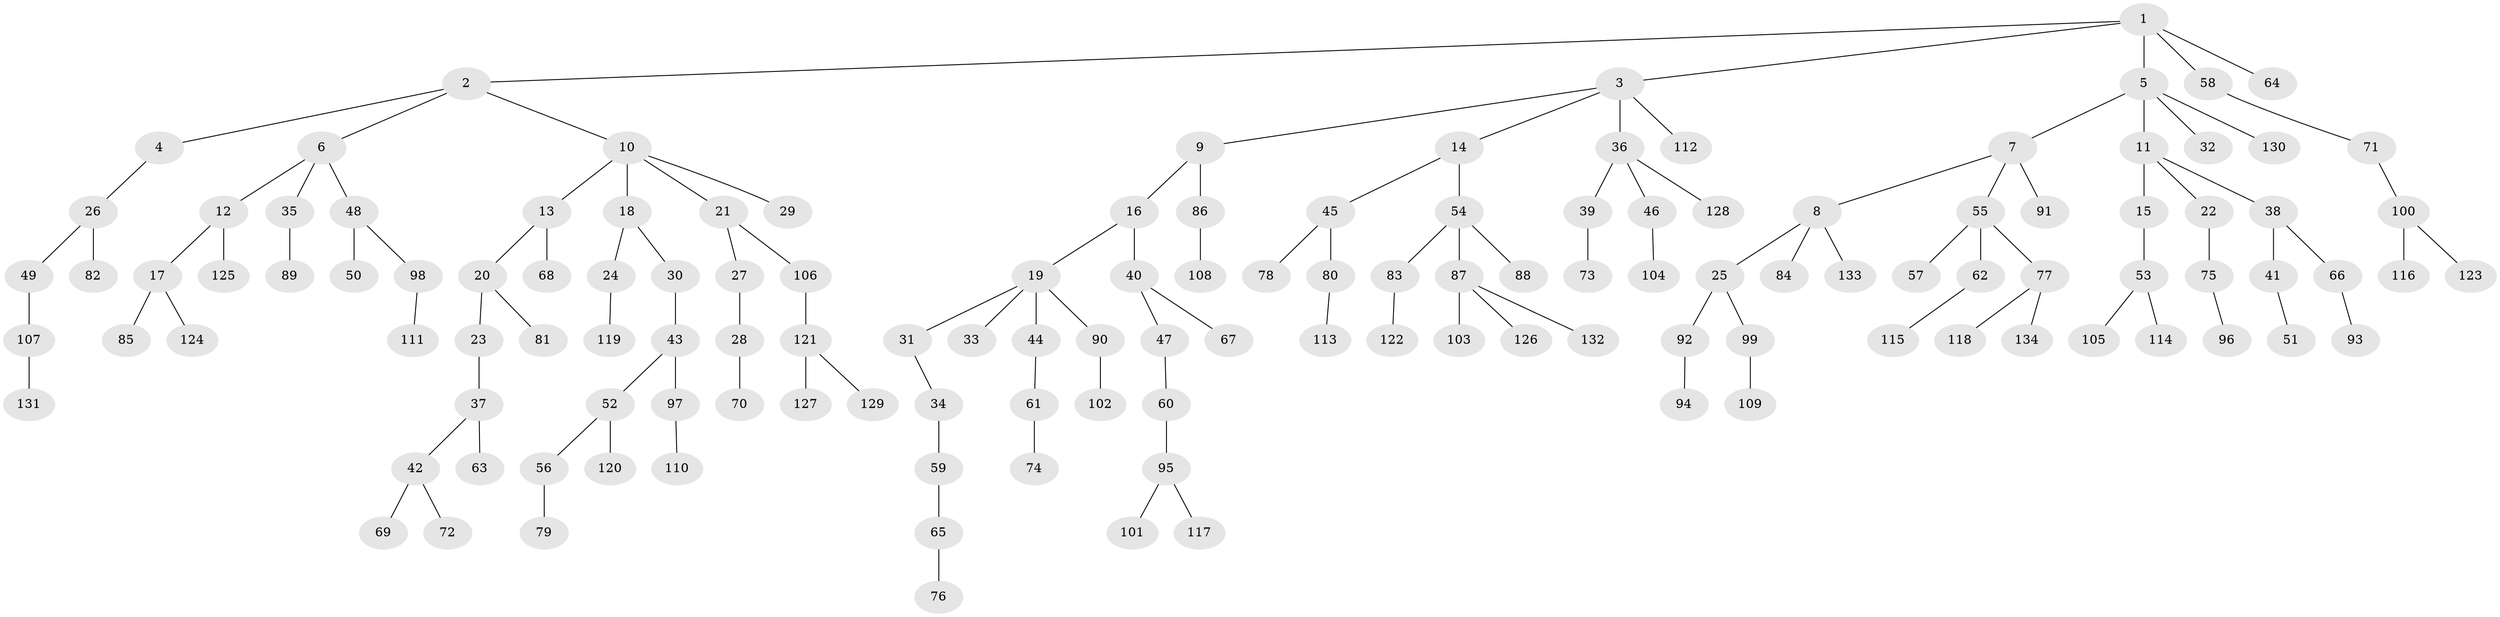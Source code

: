 // coarse degree distribution, {2: 0.2, 4: 0.025, 5: 0.0375, 1: 0.6375, 3: 0.0875, 31: 0.0125}
// Generated by graph-tools (version 1.1) at 2025/56/03/04/25 21:56:13]
// undirected, 134 vertices, 133 edges
graph export_dot {
graph [start="1"]
  node [color=gray90,style=filled];
  1;
  2;
  3;
  4;
  5;
  6;
  7;
  8;
  9;
  10;
  11;
  12;
  13;
  14;
  15;
  16;
  17;
  18;
  19;
  20;
  21;
  22;
  23;
  24;
  25;
  26;
  27;
  28;
  29;
  30;
  31;
  32;
  33;
  34;
  35;
  36;
  37;
  38;
  39;
  40;
  41;
  42;
  43;
  44;
  45;
  46;
  47;
  48;
  49;
  50;
  51;
  52;
  53;
  54;
  55;
  56;
  57;
  58;
  59;
  60;
  61;
  62;
  63;
  64;
  65;
  66;
  67;
  68;
  69;
  70;
  71;
  72;
  73;
  74;
  75;
  76;
  77;
  78;
  79;
  80;
  81;
  82;
  83;
  84;
  85;
  86;
  87;
  88;
  89;
  90;
  91;
  92;
  93;
  94;
  95;
  96;
  97;
  98;
  99;
  100;
  101;
  102;
  103;
  104;
  105;
  106;
  107;
  108;
  109;
  110;
  111;
  112;
  113;
  114;
  115;
  116;
  117;
  118;
  119;
  120;
  121;
  122;
  123;
  124;
  125;
  126;
  127;
  128;
  129;
  130;
  131;
  132;
  133;
  134;
  1 -- 2;
  1 -- 3;
  1 -- 5;
  1 -- 58;
  1 -- 64;
  2 -- 4;
  2 -- 6;
  2 -- 10;
  3 -- 9;
  3 -- 14;
  3 -- 36;
  3 -- 112;
  4 -- 26;
  5 -- 7;
  5 -- 11;
  5 -- 32;
  5 -- 130;
  6 -- 12;
  6 -- 35;
  6 -- 48;
  7 -- 8;
  7 -- 55;
  7 -- 91;
  8 -- 25;
  8 -- 84;
  8 -- 133;
  9 -- 16;
  9 -- 86;
  10 -- 13;
  10 -- 18;
  10 -- 21;
  10 -- 29;
  11 -- 15;
  11 -- 22;
  11 -- 38;
  12 -- 17;
  12 -- 125;
  13 -- 20;
  13 -- 68;
  14 -- 45;
  14 -- 54;
  15 -- 53;
  16 -- 19;
  16 -- 40;
  17 -- 85;
  17 -- 124;
  18 -- 24;
  18 -- 30;
  19 -- 31;
  19 -- 33;
  19 -- 44;
  19 -- 90;
  20 -- 23;
  20 -- 81;
  21 -- 27;
  21 -- 106;
  22 -- 75;
  23 -- 37;
  24 -- 119;
  25 -- 92;
  25 -- 99;
  26 -- 49;
  26 -- 82;
  27 -- 28;
  28 -- 70;
  30 -- 43;
  31 -- 34;
  34 -- 59;
  35 -- 89;
  36 -- 39;
  36 -- 46;
  36 -- 128;
  37 -- 42;
  37 -- 63;
  38 -- 41;
  38 -- 66;
  39 -- 73;
  40 -- 47;
  40 -- 67;
  41 -- 51;
  42 -- 69;
  42 -- 72;
  43 -- 52;
  43 -- 97;
  44 -- 61;
  45 -- 78;
  45 -- 80;
  46 -- 104;
  47 -- 60;
  48 -- 50;
  48 -- 98;
  49 -- 107;
  52 -- 56;
  52 -- 120;
  53 -- 105;
  53 -- 114;
  54 -- 83;
  54 -- 87;
  54 -- 88;
  55 -- 57;
  55 -- 62;
  55 -- 77;
  56 -- 79;
  58 -- 71;
  59 -- 65;
  60 -- 95;
  61 -- 74;
  62 -- 115;
  65 -- 76;
  66 -- 93;
  71 -- 100;
  75 -- 96;
  77 -- 118;
  77 -- 134;
  80 -- 113;
  83 -- 122;
  86 -- 108;
  87 -- 103;
  87 -- 126;
  87 -- 132;
  90 -- 102;
  92 -- 94;
  95 -- 101;
  95 -- 117;
  97 -- 110;
  98 -- 111;
  99 -- 109;
  100 -- 116;
  100 -- 123;
  106 -- 121;
  107 -- 131;
  121 -- 127;
  121 -- 129;
}
